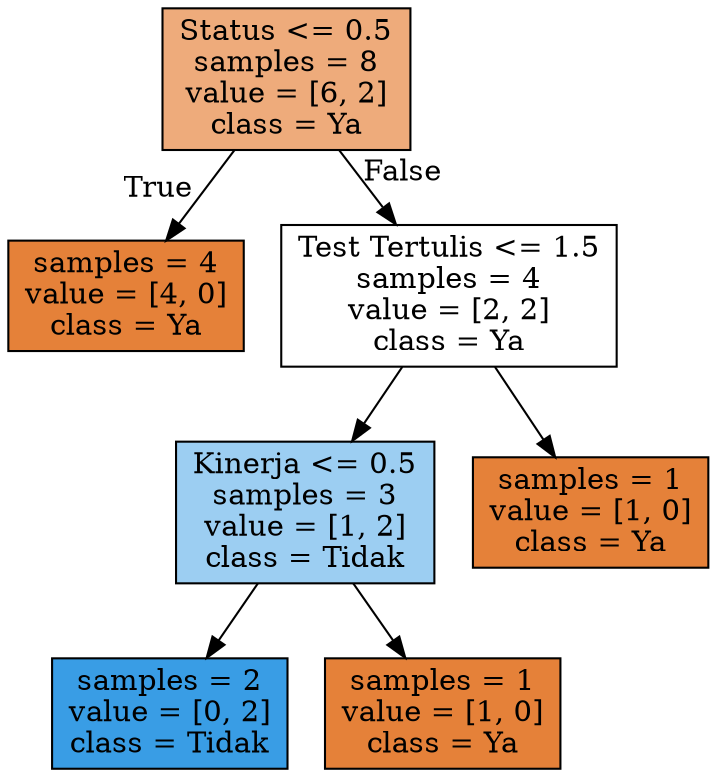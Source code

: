 digraph Tree {
node [shape=box, style="filled", color="black"] ;
0 [label="Status <= 0.5\nsamples = 8\nvalue = [6, 2]\nclass = Ya", fillcolor="#e58139aa"] ;
1 [label="samples = 4\nvalue = [4, 0]\nclass = Ya", fillcolor="#e58139ff"] ;
0 -> 1 [labeldistance=2.5, labelangle=45, headlabel="True"] ;
2 [label="Test Tertulis <= 1.5\nsamples = 4\nvalue = [2, 2]\nclass = Ya", fillcolor="#e5813900"] ;
0 -> 2 [labeldistance=2.5, labelangle=-45, headlabel="False"] ;
3 [label="Kinerja <= 0.5\nsamples = 3\nvalue = [1, 2]\nclass = Tidak", fillcolor="#399de57f"] ;
2 -> 3 ;
4 [label="samples = 2\nvalue = [0, 2]\nclass = Tidak", fillcolor="#399de5ff"] ;
3 -> 4 ;
5 [label="samples = 1\nvalue = [1, 0]\nclass = Ya", fillcolor="#e58139ff"] ;
3 -> 5 ;
6 [label="samples = 1\nvalue = [1, 0]\nclass = Ya", fillcolor="#e58139ff"] ;
2 -> 6 ;
}
